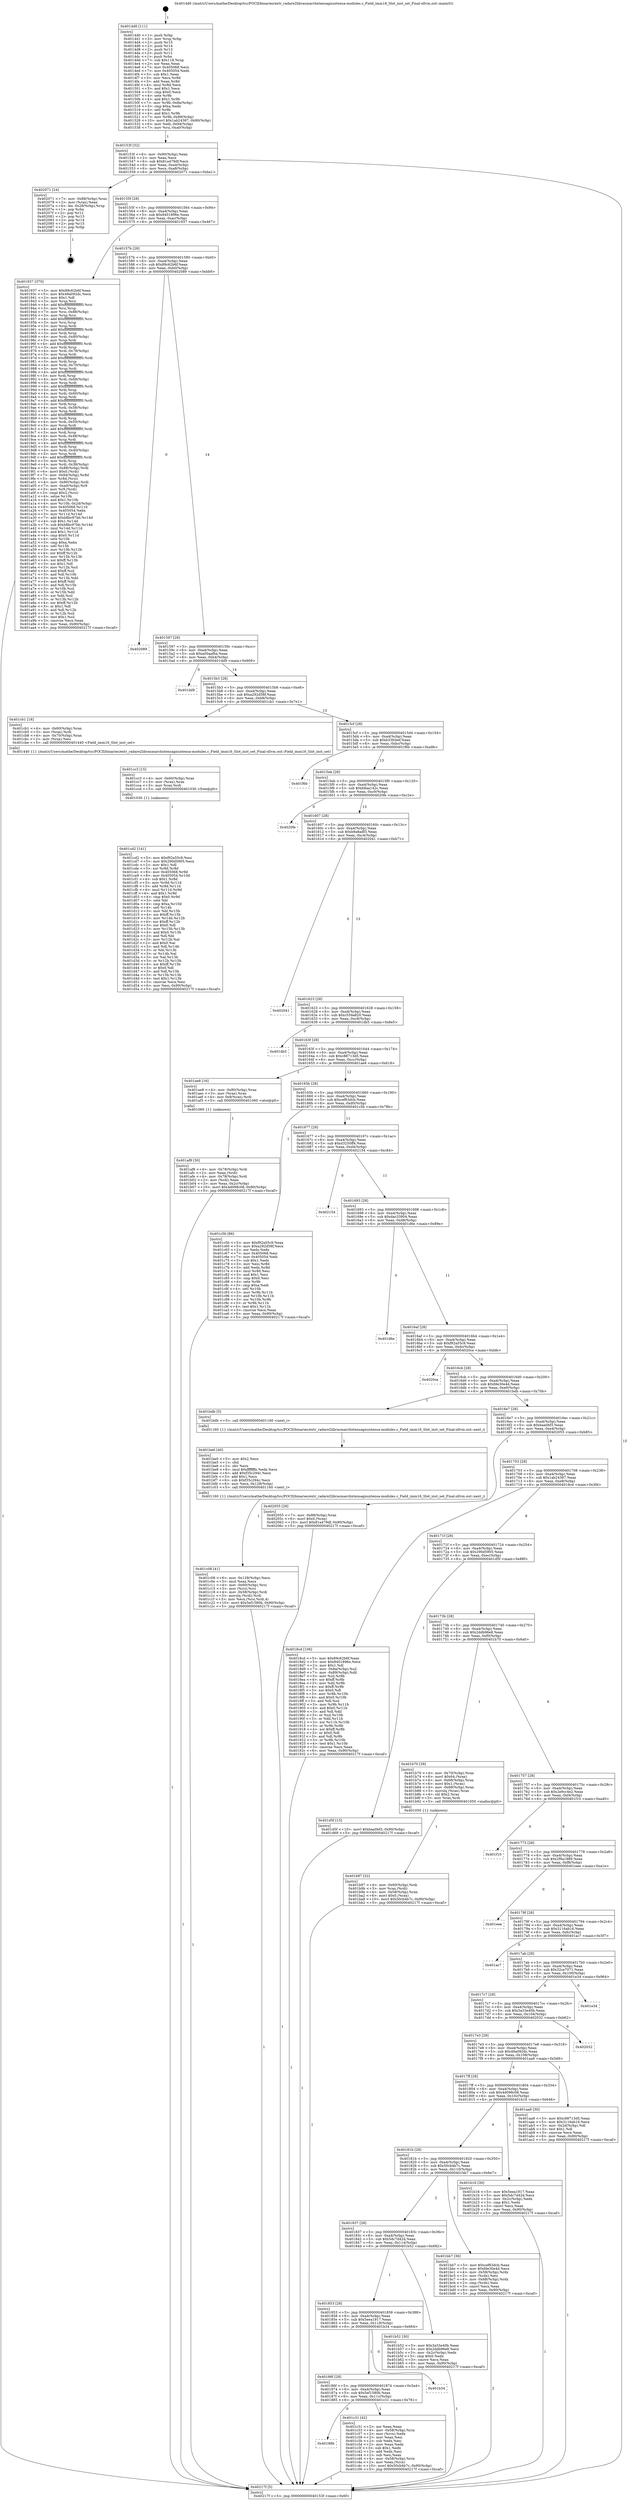 digraph "0x4014d0" {
  label = "0x4014d0 (/mnt/c/Users/mathe/Desktop/tcc/POCII/binaries/extr_radare2librasmarchxtensagnuxtensa-modules.c_Field_imm16_Slot_inst_set_Final-ollvm.out::main(0))"
  labelloc = "t"
  node[shape=record]

  Entry [label="",width=0.3,height=0.3,shape=circle,fillcolor=black,style=filled]
  "0x40153f" [label="{
     0x40153f [32]\l
     | [instrs]\l
     &nbsp;&nbsp;0x40153f \<+6\>: mov -0x90(%rbp),%eax\l
     &nbsp;&nbsp;0x401545 \<+2\>: mov %eax,%ecx\l
     &nbsp;&nbsp;0x401547 \<+6\>: sub $0x81a479df,%ecx\l
     &nbsp;&nbsp;0x40154d \<+6\>: mov %eax,-0xa4(%rbp)\l
     &nbsp;&nbsp;0x401553 \<+6\>: mov %ecx,-0xa8(%rbp)\l
     &nbsp;&nbsp;0x401559 \<+6\>: je 0000000000402071 \<main+0xba1\>\l
  }"]
  "0x402071" [label="{
     0x402071 [24]\l
     | [instrs]\l
     &nbsp;&nbsp;0x402071 \<+7\>: mov -0x88(%rbp),%rax\l
     &nbsp;&nbsp;0x402078 \<+2\>: mov (%rax),%eax\l
     &nbsp;&nbsp;0x40207a \<+4\>: lea -0x28(%rbp),%rsp\l
     &nbsp;&nbsp;0x40207e \<+1\>: pop %rbx\l
     &nbsp;&nbsp;0x40207f \<+2\>: pop %r12\l
     &nbsp;&nbsp;0x402081 \<+2\>: pop %r13\l
     &nbsp;&nbsp;0x402083 \<+2\>: pop %r14\l
     &nbsp;&nbsp;0x402085 \<+2\>: pop %r15\l
     &nbsp;&nbsp;0x402087 \<+1\>: pop %rbp\l
     &nbsp;&nbsp;0x402088 \<+1\>: ret\l
  }"]
  "0x40155f" [label="{
     0x40155f [28]\l
     | [instrs]\l
     &nbsp;&nbsp;0x40155f \<+5\>: jmp 0000000000401564 \<main+0x94\>\l
     &nbsp;&nbsp;0x401564 \<+6\>: mov -0xa4(%rbp),%eax\l
     &nbsp;&nbsp;0x40156a \<+5\>: sub $0x8401896e,%eax\l
     &nbsp;&nbsp;0x40156f \<+6\>: mov %eax,-0xac(%rbp)\l
     &nbsp;&nbsp;0x401575 \<+6\>: je 0000000000401937 \<main+0x467\>\l
  }"]
  Exit [label="",width=0.3,height=0.3,shape=circle,fillcolor=black,style=filled,peripheries=2]
  "0x401937" [label="{
     0x401937 [370]\l
     | [instrs]\l
     &nbsp;&nbsp;0x401937 \<+5\>: mov $0x89c62b6f,%eax\l
     &nbsp;&nbsp;0x40193c \<+5\>: mov $0x49a092dc,%ecx\l
     &nbsp;&nbsp;0x401941 \<+2\>: mov $0x1,%dl\l
     &nbsp;&nbsp;0x401943 \<+3\>: mov %rsp,%rsi\l
     &nbsp;&nbsp;0x401946 \<+4\>: add $0xfffffffffffffff0,%rsi\l
     &nbsp;&nbsp;0x40194a \<+3\>: mov %rsi,%rsp\l
     &nbsp;&nbsp;0x40194d \<+7\>: mov %rsi,-0x88(%rbp)\l
     &nbsp;&nbsp;0x401954 \<+3\>: mov %rsp,%rsi\l
     &nbsp;&nbsp;0x401957 \<+4\>: add $0xfffffffffffffff0,%rsi\l
     &nbsp;&nbsp;0x40195b \<+3\>: mov %rsi,%rsp\l
     &nbsp;&nbsp;0x40195e \<+3\>: mov %rsp,%rdi\l
     &nbsp;&nbsp;0x401961 \<+4\>: add $0xfffffffffffffff0,%rdi\l
     &nbsp;&nbsp;0x401965 \<+3\>: mov %rdi,%rsp\l
     &nbsp;&nbsp;0x401968 \<+4\>: mov %rdi,-0x80(%rbp)\l
     &nbsp;&nbsp;0x40196c \<+3\>: mov %rsp,%rdi\l
     &nbsp;&nbsp;0x40196f \<+4\>: add $0xfffffffffffffff0,%rdi\l
     &nbsp;&nbsp;0x401973 \<+3\>: mov %rdi,%rsp\l
     &nbsp;&nbsp;0x401976 \<+4\>: mov %rdi,-0x78(%rbp)\l
     &nbsp;&nbsp;0x40197a \<+3\>: mov %rsp,%rdi\l
     &nbsp;&nbsp;0x40197d \<+4\>: add $0xfffffffffffffff0,%rdi\l
     &nbsp;&nbsp;0x401981 \<+3\>: mov %rdi,%rsp\l
     &nbsp;&nbsp;0x401984 \<+4\>: mov %rdi,-0x70(%rbp)\l
     &nbsp;&nbsp;0x401988 \<+3\>: mov %rsp,%rdi\l
     &nbsp;&nbsp;0x40198b \<+4\>: add $0xfffffffffffffff0,%rdi\l
     &nbsp;&nbsp;0x40198f \<+3\>: mov %rdi,%rsp\l
     &nbsp;&nbsp;0x401992 \<+4\>: mov %rdi,-0x68(%rbp)\l
     &nbsp;&nbsp;0x401996 \<+3\>: mov %rsp,%rdi\l
     &nbsp;&nbsp;0x401999 \<+4\>: add $0xfffffffffffffff0,%rdi\l
     &nbsp;&nbsp;0x40199d \<+3\>: mov %rdi,%rsp\l
     &nbsp;&nbsp;0x4019a0 \<+4\>: mov %rdi,-0x60(%rbp)\l
     &nbsp;&nbsp;0x4019a4 \<+3\>: mov %rsp,%rdi\l
     &nbsp;&nbsp;0x4019a7 \<+4\>: add $0xfffffffffffffff0,%rdi\l
     &nbsp;&nbsp;0x4019ab \<+3\>: mov %rdi,%rsp\l
     &nbsp;&nbsp;0x4019ae \<+4\>: mov %rdi,-0x58(%rbp)\l
     &nbsp;&nbsp;0x4019b2 \<+3\>: mov %rsp,%rdi\l
     &nbsp;&nbsp;0x4019b5 \<+4\>: add $0xfffffffffffffff0,%rdi\l
     &nbsp;&nbsp;0x4019b9 \<+3\>: mov %rdi,%rsp\l
     &nbsp;&nbsp;0x4019bc \<+4\>: mov %rdi,-0x50(%rbp)\l
     &nbsp;&nbsp;0x4019c0 \<+3\>: mov %rsp,%rdi\l
     &nbsp;&nbsp;0x4019c3 \<+4\>: add $0xfffffffffffffff0,%rdi\l
     &nbsp;&nbsp;0x4019c7 \<+3\>: mov %rdi,%rsp\l
     &nbsp;&nbsp;0x4019ca \<+4\>: mov %rdi,-0x48(%rbp)\l
     &nbsp;&nbsp;0x4019ce \<+3\>: mov %rsp,%rdi\l
     &nbsp;&nbsp;0x4019d1 \<+4\>: add $0xfffffffffffffff0,%rdi\l
     &nbsp;&nbsp;0x4019d5 \<+3\>: mov %rdi,%rsp\l
     &nbsp;&nbsp;0x4019d8 \<+4\>: mov %rdi,-0x40(%rbp)\l
     &nbsp;&nbsp;0x4019dc \<+3\>: mov %rsp,%rdi\l
     &nbsp;&nbsp;0x4019df \<+4\>: add $0xfffffffffffffff0,%rdi\l
     &nbsp;&nbsp;0x4019e3 \<+3\>: mov %rdi,%rsp\l
     &nbsp;&nbsp;0x4019e6 \<+4\>: mov %rdi,-0x38(%rbp)\l
     &nbsp;&nbsp;0x4019ea \<+7\>: mov -0x88(%rbp),%rdi\l
     &nbsp;&nbsp;0x4019f1 \<+6\>: movl $0x0,(%rdi)\l
     &nbsp;&nbsp;0x4019f7 \<+7\>: mov -0x94(%rbp),%r8d\l
     &nbsp;&nbsp;0x4019fe \<+3\>: mov %r8d,(%rsi)\l
     &nbsp;&nbsp;0x401a01 \<+4\>: mov -0x80(%rbp),%rdi\l
     &nbsp;&nbsp;0x401a05 \<+7\>: mov -0xa0(%rbp),%r9\l
     &nbsp;&nbsp;0x401a0c \<+3\>: mov %r9,(%rdi)\l
     &nbsp;&nbsp;0x401a0f \<+3\>: cmpl $0x2,(%rsi)\l
     &nbsp;&nbsp;0x401a12 \<+4\>: setne %r10b\l
     &nbsp;&nbsp;0x401a16 \<+4\>: and $0x1,%r10b\l
     &nbsp;&nbsp;0x401a1a \<+4\>: mov %r10b,-0x2d(%rbp)\l
     &nbsp;&nbsp;0x401a1e \<+8\>: mov 0x405068,%r11d\l
     &nbsp;&nbsp;0x401a26 \<+7\>: mov 0x405054,%ebx\l
     &nbsp;&nbsp;0x401a2d \<+3\>: mov %r11d,%r14d\l
     &nbsp;&nbsp;0x401a30 \<+7\>: add $0xb8bc97bb,%r14d\l
     &nbsp;&nbsp;0x401a37 \<+4\>: sub $0x1,%r14d\l
     &nbsp;&nbsp;0x401a3b \<+7\>: sub $0xb8bc97bb,%r14d\l
     &nbsp;&nbsp;0x401a42 \<+4\>: imul %r14d,%r11d\l
     &nbsp;&nbsp;0x401a46 \<+4\>: and $0x1,%r11d\l
     &nbsp;&nbsp;0x401a4a \<+4\>: cmp $0x0,%r11d\l
     &nbsp;&nbsp;0x401a4e \<+4\>: sete %r10b\l
     &nbsp;&nbsp;0x401a52 \<+3\>: cmp $0xa,%ebx\l
     &nbsp;&nbsp;0x401a55 \<+4\>: setl %r15b\l
     &nbsp;&nbsp;0x401a59 \<+3\>: mov %r10b,%r12b\l
     &nbsp;&nbsp;0x401a5c \<+4\>: xor $0xff,%r12b\l
     &nbsp;&nbsp;0x401a60 \<+3\>: mov %r15b,%r13b\l
     &nbsp;&nbsp;0x401a63 \<+4\>: xor $0xff,%r13b\l
     &nbsp;&nbsp;0x401a67 \<+3\>: xor $0x1,%dl\l
     &nbsp;&nbsp;0x401a6a \<+3\>: mov %r12b,%sil\l
     &nbsp;&nbsp;0x401a6d \<+4\>: and $0xff,%sil\l
     &nbsp;&nbsp;0x401a71 \<+3\>: and %dl,%r10b\l
     &nbsp;&nbsp;0x401a74 \<+3\>: mov %r13b,%dil\l
     &nbsp;&nbsp;0x401a77 \<+4\>: and $0xff,%dil\l
     &nbsp;&nbsp;0x401a7b \<+3\>: and %dl,%r15b\l
     &nbsp;&nbsp;0x401a7e \<+3\>: or %r10b,%sil\l
     &nbsp;&nbsp;0x401a81 \<+3\>: or %r15b,%dil\l
     &nbsp;&nbsp;0x401a84 \<+3\>: xor %dil,%sil\l
     &nbsp;&nbsp;0x401a87 \<+3\>: or %r13b,%r12b\l
     &nbsp;&nbsp;0x401a8a \<+4\>: xor $0xff,%r12b\l
     &nbsp;&nbsp;0x401a8e \<+3\>: or $0x1,%dl\l
     &nbsp;&nbsp;0x401a91 \<+3\>: and %dl,%r12b\l
     &nbsp;&nbsp;0x401a94 \<+3\>: or %r12b,%sil\l
     &nbsp;&nbsp;0x401a97 \<+4\>: test $0x1,%sil\l
     &nbsp;&nbsp;0x401a9b \<+3\>: cmovne %ecx,%eax\l
     &nbsp;&nbsp;0x401a9e \<+6\>: mov %eax,-0x90(%rbp)\l
     &nbsp;&nbsp;0x401aa4 \<+5\>: jmp 000000000040217f \<main+0xcaf\>\l
  }"]
  "0x40157b" [label="{
     0x40157b [28]\l
     | [instrs]\l
     &nbsp;&nbsp;0x40157b \<+5\>: jmp 0000000000401580 \<main+0xb0\>\l
     &nbsp;&nbsp;0x401580 \<+6\>: mov -0xa4(%rbp),%eax\l
     &nbsp;&nbsp;0x401586 \<+5\>: sub $0x89c62b6f,%eax\l
     &nbsp;&nbsp;0x40158b \<+6\>: mov %eax,-0xb0(%rbp)\l
     &nbsp;&nbsp;0x401591 \<+6\>: je 0000000000402089 \<main+0xbb9\>\l
  }"]
  "0x401cd2" [label="{
     0x401cd2 [141]\l
     | [instrs]\l
     &nbsp;&nbsp;0x401cd2 \<+5\>: mov $0xf92a55c9,%esi\l
     &nbsp;&nbsp;0x401cd7 \<+5\>: mov $0x290d5905,%ecx\l
     &nbsp;&nbsp;0x401cdc \<+2\>: mov $0x1,%dl\l
     &nbsp;&nbsp;0x401cde \<+3\>: xor %r8d,%r8d\l
     &nbsp;&nbsp;0x401ce1 \<+8\>: mov 0x405068,%r9d\l
     &nbsp;&nbsp;0x401ce9 \<+8\>: mov 0x405054,%r10d\l
     &nbsp;&nbsp;0x401cf1 \<+4\>: sub $0x1,%r8d\l
     &nbsp;&nbsp;0x401cf5 \<+3\>: mov %r9d,%r11d\l
     &nbsp;&nbsp;0x401cf8 \<+3\>: add %r8d,%r11d\l
     &nbsp;&nbsp;0x401cfb \<+4\>: imul %r11d,%r9d\l
     &nbsp;&nbsp;0x401cff \<+4\>: and $0x1,%r9d\l
     &nbsp;&nbsp;0x401d03 \<+4\>: cmp $0x0,%r9d\l
     &nbsp;&nbsp;0x401d07 \<+3\>: sete %bl\l
     &nbsp;&nbsp;0x401d0a \<+4\>: cmp $0xa,%r10d\l
     &nbsp;&nbsp;0x401d0e \<+4\>: setl %r14b\l
     &nbsp;&nbsp;0x401d12 \<+3\>: mov %bl,%r15b\l
     &nbsp;&nbsp;0x401d15 \<+4\>: xor $0xff,%r15b\l
     &nbsp;&nbsp;0x401d19 \<+3\>: mov %r14b,%r12b\l
     &nbsp;&nbsp;0x401d1c \<+4\>: xor $0xff,%r12b\l
     &nbsp;&nbsp;0x401d20 \<+3\>: xor $0x0,%dl\l
     &nbsp;&nbsp;0x401d23 \<+3\>: mov %r15b,%r13b\l
     &nbsp;&nbsp;0x401d26 \<+4\>: and $0x0,%r13b\l
     &nbsp;&nbsp;0x401d2a \<+2\>: and %dl,%bl\l
     &nbsp;&nbsp;0x401d2c \<+3\>: mov %r12b,%al\l
     &nbsp;&nbsp;0x401d2f \<+2\>: and $0x0,%al\l
     &nbsp;&nbsp;0x401d31 \<+3\>: and %dl,%r14b\l
     &nbsp;&nbsp;0x401d34 \<+3\>: or %bl,%r13b\l
     &nbsp;&nbsp;0x401d37 \<+3\>: or %r14b,%al\l
     &nbsp;&nbsp;0x401d3a \<+3\>: xor %al,%r13b\l
     &nbsp;&nbsp;0x401d3d \<+3\>: or %r12b,%r15b\l
     &nbsp;&nbsp;0x401d40 \<+4\>: xor $0xff,%r15b\l
     &nbsp;&nbsp;0x401d44 \<+3\>: or $0x0,%dl\l
     &nbsp;&nbsp;0x401d47 \<+3\>: and %dl,%r15b\l
     &nbsp;&nbsp;0x401d4a \<+3\>: or %r15b,%r13b\l
     &nbsp;&nbsp;0x401d4d \<+4\>: test $0x1,%r13b\l
     &nbsp;&nbsp;0x401d51 \<+3\>: cmovne %ecx,%esi\l
     &nbsp;&nbsp;0x401d54 \<+6\>: mov %esi,-0x90(%rbp)\l
     &nbsp;&nbsp;0x401d5a \<+5\>: jmp 000000000040217f \<main+0xcaf\>\l
  }"]
  "0x402089" [label="{
     0x402089\l
  }", style=dashed]
  "0x401597" [label="{
     0x401597 [28]\l
     | [instrs]\l
     &nbsp;&nbsp;0x401597 \<+5\>: jmp 000000000040159c \<main+0xcc\>\l
     &nbsp;&nbsp;0x40159c \<+6\>: mov -0xa4(%rbp),%eax\l
     &nbsp;&nbsp;0x4015a2 \<+5\>: sub $0xa00aafba,%eax\l
     &nbsp;&nbsp;0x4015a7 \<+6\>: mov %eax,-0xb4(%rbp)\l
     &nbsp;&nbsp;0x4015ad \<+6\>: je 0000000000401dd9 \<main+0x909\>\l
  }"]
  "0x401cc3" [label="{
     0x401cc3 [15]\l
     | [instrs]\l
     &nbsp;&nbsp;0x401cc3 \<+4\>: mov -0x60(%rbp),%rax\l
     &nbsp;&nbsp;0x401cc7 \<+3\>: mov (%rax),%rax\l
     &nbsp;&nbsp;0x401cca \<+3\>: mov %rax,%rdi\l
     &nbsp;&nbsp;0x401ccd \<+5\>: call 0000000000401030 \<free@plt\>\l
     | [calls]\l
     &nbsp;&nbsp;0x401030 \{1\} (unknown)\l
  }"]
  "0x401dd9" [label="{
     0x401dd9\l
  }", style=dashed]
  "0x4015b3" [label="{
     0x4015b3 [28]\l
     | [instrs]\l
     &nbsp;&nbsp;0x4015b3 \<+5\>: jmp 00000000004015b8 \<main+0xe8\>\l
     &nbsp;&nbsp;0x4015b8 \<+6\>: mov -0xa4(%rbp),%eax\l
     &nbsp;&nbsp;0x4015be \<+5\>: sub $0xa292d58f,%eax\l
     &nbsp;&nbsp;0x4015c3 \<+6\>: mov %eax,-0xb8(%rbp)\l
     &nbsp;&nbsp;0x4015c9 \<+6\>: je 0000000000401cb1 \<main+0x7e1\>\l
  }"]
  "0x40188b" [label="{
     0x40188b\l
  }", style=dashed]
  "0x401cb1" [label="{
     0x401cb1 [18]\l
     | [instrs]\l
     &nbsp;&nbsp;0x401cb1 \<+4\>: mov -0x60(%rbp),%rax\l
     &nbsp;&nbsp;0x401cb5 \<+3\>: mov (%rax),%rdi\l
     &nbsp;&nbsp;0x401cb8 \<+4\>: mov -0x70(%rbp),%rax\l
     &nbsp;&nbsp;0x401cbc \<+2\>: mov (%rax),%esi\l
     &nbsp;&nbsp;0x401cbe \<+5\>: call 0000000000401440 \<Field_imm16_Slot_inst_set\>\l
     | [calls]\l
     &nbsp;&nbsp;0x401440 \{1\} (/mnt/c/Users/mathe/Desktop/tcc/POCII/binaries/extr_radare2librasmarchxtensagnuxtensa-modules.c_Field_imm16_Slot_inst_set_Final-ollvm.out::Field_imm16_Slot_inst_set)\l
  }"]
  "0x4015cf" [label="{
     0x4015cf [28]\l
     | [instrs]\l
     &nbsp;&nbsp;0x4015cf \<+5\>: jmp 00000000004015d4 \<main+0x104\>\l
     &nbsp;&nbsp;0x4015d4 \<+6\>: mov -0xa4(%rbp),%eax\l
     &nbsp;&nbsp;0x4015da \<+5\>: sub $0xb33fcbef,%eax\l
     &nbsp;&nbsp;0x4015df \<+6\>: mov %eax,-0xbc(%rbp)\l
     &nbsp;&nbsp;0x4015e5 \<+6\>: je 0000000000401f6b \<main+0xa9b\>\l
  }"]
  "0x401c31" [label="{
     0x401c31 [42]\l
     | [instrs]\l
     &nbsp;&nbsp;0x401c31 \<+2\>: xor %eax,%eax\l
     &nbsp;&nbsp;0x401c33 \<+4\>: mov -0x58(%rbp),%rcx\l
     &nbsp;&nbsp;0x401c37 \<+2\>: mov (%rcx),%edx\l
     &nbsp;&nbsp;0x401c39 \<+2\>: mov %eax,%esi\l
     &nbsp;&nbsp;0x401c3b \<+2\>: sub %edx,%esi\l
     &nbsp;&nbsp;0x401c3d \<+2\>: mov %eax,%edx\l
     &nbsp;&nbsp;0x401c3f \<+3\>: sub $0x1,%edx\l
     &nbsp;&nbsp;0x401c42 \<+2\>: add %edx,%esi\l
     &nbsp;&nbsp;0x401c44 \<+2\>: sub %esi,%eax\l
     &nbsp;&nbsp;0x401c46 \<+4\>: mov -0x58(%rbp),%rcx\l
     &nbsp;&nbsp;0x401c4a \<+2\>: mov %eax,(%rcx)\l
     &nbsp;&nbsp;0x401c4c \<+10\>: movl $0x50cb4b7c,-0x90(%rbp)\l
     &nbsp;&nbsp;0x401c56 \<+5\>: jmp 000000000040217f \<main+0xcaf\>\l
  }"]
  "0x401f6b" [label="{
     0x401f6b\l
  }", style=dashed]
  "0x4015eb" [label="{
     0x4015eb [28]\l
     | [instrs]\l
     &nbsp;&nbsp;0x4015eb \<+5\>: jmp 00000000004015f0 \<main+0x120\>\l
     &nbsp;&nbsp;0x4015f0 \<+6\>: mov -0xa4(%rbp),%eax\l
     &nbsp;&nbsp;0x4015f6 \<+5\>: sub $0xb8aa142c,%eax\l
     &nbsp;&nbsp;0x4015fb \<+6\>: mov %eax,-0xc0(%rbp)\l
     &nbsp;&nbsp;0x401601 \<+6\>: je 00000000004020fe \<main+0xc2e\>\l
  }"]
  "0x40186f" [label="{
     0x40186f [28]\l
     | [instrs]\l
     &nbsp;&nbsp;0x40186f \<+5\>: jmp 0000000000401874 \<main+0x3a4\>\l
     &nbsp;&nbsp;0x401874 \<+6\>: mov -0xa4(%rbp),%eax\l
     &nbsp;&nbsp;0x40187a \<+5\>: sub $0x5ef1580b,%eax\l
     &nbsp;&nbsp;0x40187f \<+6\>: mov %eax,-0x11c(%rbp)\l
     &nbsp;&nbsp;0x401885 \<+6\>: je 0000000000401c31 \<main+0x761\>\l
  }"]
  "0x4020fe" [label="{
     0x4020fe\l
  }", style=dashed]
  "0x401607" [label="{
     0x401607 [28]\l
     | [instrs]\l
     &nbsp;&nbsp;0x401607 \<+5\>: jmp 000000000040160c \<main+0x13c\>\l
     &nbsp;&nbsp;0x40160c \<+6\>: mov -0xa4(%rbp),%eax\l
     &nbsp;&nbsp;0x401612 \<+5\>: sub $0xb9a8adf3,%eax\l
     &nbsp;&nbsp;0x401617 \<+6\>: mov %eax,-0xc4(%rbp)\l
     &nbsp;&nbsp;0x40161d \<+6\>: je 0000000000402041 \<main+0xb71\>\l
  }"]
  "0x401b34" [label="{
     0x401b34\l
  }", style=dashed]
  "0x402041" [label="{
     0x402041\l
  }", style=dashed]
  "0x401623" [label="{
     0x401623 [28]\l
     | [instrs]\l
     &nbsp;&nbsp;0x401623 \<+5\>: jmp 0000000000401628 \<main+0x158\>\l
     &nbsp;&nbsp;0x401628 \<+6\>: mov -0xa4(%rbp),%eax\l
     &nbsp;&nbsp;0x40162e \<+5\>: sub $0xc559a820,%eax\l
     &nbsp;&nbsp;0x401633 \<+6\>: mov %eax,-0xc8(%rbp)\l
     &nbsp;&nbsp;0x401639 \<+6\>: je 0000000000401db5 \<main+0x8e5\>\l
  }"]
  "0x401c08" [label="{
     0x401c08 [41]\l
     | [instrs]\l
     &nbsp;&nbsp;0x401c08 \<+6\>: mov -0x128(%rbp),%ecx\l
     &nbsp;&nbsp;0x401c0e \<+3\>: imul %eax,%ecx\l
     &nbsp;&nbsp;0x401c11 \<+4\>: mov -0x60(%rbp),%rsi\l
     &nbsp;&nbsp;0x401c15 \<+3\>: mov (%rsi),%rsi\l
     &nbsp;&nbsp;0x401c18 \<+4\>: mov -0x58(%rbp),%rdi\l
     &nbsp;&nbsp;0x401c1c \<+3\>: movslq (%rdi),%rdi\l
     &nbsp;&nbsp;0x401c1f \<+3\>: mov %ecx,(%rsi,%rdi,4)\l
     &nbsp;&nbsp;0x401c22 \<+10\>: movl $0x5ef1580b,-0x90(%rbp)\l
     &nbsp;&nbsp;0x401c2c \<+5\>: jmp 000000000040217f \<main+0xcaf\>\l
  }"]
  "0x401db5" [label="{
     0x401db5\l
  }", style=dashed]
  "0x40163f" [label="{
     0x40163f [28]\l
     | [instrs]\l
     &nbsp;&nbsp;0x40163f \<+5\>: jmp 0000000000401644 \<main+0x174\>\l
     &nbsp;&nbsp;0x401644 \<+6\>: mov -0xa4(%rbp),%eax\l
     &nbsp;&nbsp;0x40164a \<+5\>: sub $0xc88713d5,%eax\l
     &nbsp;&nbsp;0x40164f \<+6\>: mov %eax,-0xcc(%rbp)\l
     &nbsp;&nbsp;0x401655 \<+6\>: je 0000000000401ae8 \<main+0x618\>\l
  }"]
  "0x401be0" [label="{
     0x401be0 [40]\l
     | [instrs]\l
     &nbsp;&nbsp;0x401be0 \<+5\>: mov $0x2,%ecx\l
     &nbsp;&nbsp;0x401be5 \<+1\>: cltd\l
     &nbsp;&nbsp;0x401be6 \<+2\>: idiv %ecx\l
     &nbsp;&nbsp;0x401be8 \<+6\>: imul $0xfffffffe,%edx,%ecx\l
     &nbsp;&nbsp;0x401bee \<+6\>: add $0xf35c294c,%ecx\l
     &nbsp;&nbsp;0x401bf4 \<+3\>: add $0x1,%ecx\l
     &nbsp;&nbsp;0x401bf7 \<+6\>: sub $0xf35c294c,%ecx\l
     &nbsp;&nbsp;0x401bfd \<+6\>: mov %ecx,-0x128(%rbp)\l
     &nbsp;&nbsp;0x401c03 \<+5\>: call 0000000000401160 \<next_i\>\l
     | [calls]\l
     &nbsp;&nbsp;0x401160 \{1\} (/mnt/c/Users/mathe/Desktop/tcc/POCII/binaries/extr_radare2librasmarchxtensagnuxtensa-modules.c_Field_imm16_Slot_inst_set_Final-ollvm.out::next_i)\l
  }"]
  "0x401ae8" [label="{
     0x401ae8 [16]\l
     | [instrs]\l
     &nbsp;&nbsp;0x401ae8 \<+4\>: mov -0x80(%rbp),%rax\l
     &nbsp;&nbsp;0x401aec \<+3\>: mov (%rax),%rax\l
     &nbsp;&nbsp;0x401aef \<+4\>: mov 0x8(%rax),%rdi\l
     &nbsp;&nbsp;0x401af3 \<+5\>: call 0000000000401060 \<atoi@plt\>\l
     | [calls]\l
     &nbsp;&nbsp;0x401060 \{1\} (unknown)\l
  }"]
  "0x40165b" [label="{
     0x40165b [28]\l
     | [instrs]\l
     &nbsp;&nbsp;0x40165b \<+5\>: jmp 0000000000401660 \<main+0x190\>\l
     &nbsp;&nbsp;0x401660 \<+6\>: mov -0xa4(%rbp),%eax\l
     &nbsp;&nbsp;0x401666 \<+5\>: sub $0xcef63dcb,%eax\l
     &nbsp;&nbsp;0x40166b \<+6\>: mov %eax,-0xd0(%rbp)\l
     &nbsp;&nbsp;0x401671 \<+6\>: je 0000000000401c5b \<main+0x78b\>\l
  }"]
  "0x401b97" [label="{
     0x401b97 [32]\l
     | [instrs]\l
     &nbsp;&nbsp;0x401b97 \<+4\>: mov -0x60(%rbp),%rdi\l
     &nbsp;&nbsp;0x401b9b \<+3\>: mov %rax,(%rdi)\l
     &nbsp;&nbsp;0x401b9e \<+4\>: mov -0x58(%rbp),%rax\l
     &nbsp;&nbsp;0x401ba2 \<+6\>: movl $0x0,(%rax)\l
     &nbsp;&nbsp;0x401ba8 \<+10\>: movl $0x50cb4b7c,-0x90(%rbp)\l
     &nbsp;&nbsp;0x401bb2 \<+5\>: jmp 000000000040217f \<main+0xcaf\>\l
  }"]
  "0x401c5b" [label="{
     0x401c5b [86]\l
     | [instrs]\l
     &nbsp;&nbsp;0x401c5b \<+5\>: mov $0xf92a55c9,%eax\l
     &nbsp;&nbsp;0x401c60 \<+5\>: mov $0xa292d58f,%ecx\l
     &nbsp;&nbsp;0x401c65 \<+2\>: xor %edx,%edx\l
     &nbsp;&nbsp;0x401c67 \<+7\>: mov 0x405068,%esi\l
     &nbsp;&nbsp;0x401c6e \<+7\>: mov 0x405054,%edi\l
     &nbsp;&nbsp;0x401c75 \<+3\>: sub $0x1,%edx\l
     &nbsp;&nbsp;0x401c78 \<+3\>: mov %esi,%r8d\l
     &nbsp;&nbsp;0x401c7b \<+3\>: add %edx,%r8d\l
     &nbsp;&nbsp;0x401c7e \<+4\>: imul %r8d,%esi\l
     &nbsp;&nbsp;0x401c82 \<+3\>: and $0x1,%esi\l
     &nbsp;&nbsp;0x401c85 \<+3\>: cmp $0x0,%esi\l
     &nbsp;&nbsp;0x401c88 \<+4\>: sete %r9b\l
     &nbsp;&nbsp;0x401c8c \<+3\>: cmp $0xa,%edi\l
     &nbsp;&nbsp;0x401c8f \<+4\>: setl %r10b\l
     &nbsp;&nbsp;0x401c93 \<+3\>: mov %r9b,%r11b\l
     &nbsp;&nbsp;0x401c96 \<+3\>: and %r10b,%r11b\l
     &nbsp;&nbsp;0x401c99 \<+3\>: xor %r10b,%r9b\l
     &nbsp;&nbsp;0x401c9c \<+3\>: or %r9b,%r11b\l
     &nbsp;&nbsp;0x401c9f \<+4\>: test $0x1,%r11b\l
     &nbsp;&nbsp;0x401ca3 \<+3\>: cmovne %ecx,%eax\l
     &nbsp;&nbsp;0x401ca6 \<+6\>: mov %eax,-0x90(%rbp)\l
     &nbsp;&nbsp;0x401cac \<+5\>: jmp 000000000040217f \<main+0xcaf\>\l
  }"]
  "0x401677" [label="{
     0x401677 [28]\l
     | [instrs]\l
     &nbsp;&nbsp;0x401677 \<+5\>: jmp 000000000040167c \<main+0x1ac\>\l
     &nbsp;&nbsp;0x40167c \<+6\>: mov -0xa4(%rbp),%eax\l
     &nbsp;&nbsp;0x401682 \<+5\>: sub $0xd3250ff4,%eax\l
     &nbsp;&nbsp;0x401687 \<+6\>: mov %eax,-0xd4(%rbp)\l
     &nbsp;&nbsp;0x40168d \<+6\>: je 0000000000402154 \<main+0xc84\>\l
  }"]
  "0x401853" [label="{
     0x401853 [28]\l
     | [instrs]\l
     &nbsp;&nbsp;0x401853 \<+5\>: jmp 0000000000401858 \<main+0x388\>\l
     &nbsp;&nbsp;0x401858 \<+6\>: mov -0xa4(%rbp),%eax\l
     &nbsp;&nbsp;0x40185e \<+5\>: sub $0x5eea1917,%eax\l
     &nbsp;&nbsp;0x401863 \<+6\>: mov %eax,-0x118(%rbp)\l
     &nbsp;&nbsp;0x401869 \<+6\>: je 0000000000401b34 \<main+0x664\>\l
  }"]
  "0x402154" [label="{
     0x402154\l
  }", style=dashed]
  "0x401693" [label="{
     0x401693 [28]\l
     | [instrs]\l
     &nbsp;&nbsp;0x401693 \<+5\>: jmp 0000000000401698 \<main+0x1c8\>\l
     &nbsp;&nbsp;0x401698 \<+6\>: mov -0xa4(%rbp),%eax\l
     &nbsp;&nbsp;0x40169e \<+5\>: sub $0xdac33904,%eax\l
     &nbsp;&nbsp;0x4016a3 \<+6\>: mov %eax,-0xd8(%rbp)\l
     &nbsp;&nbsp;0x4016a9 \<+6\>: je 0000000000401d6e \<main+0x89e\>\l
  }"]
  "0x401b52" [label="{
     0x401b52 [30]\l
     | [instrs]\l
     &nbsp;&nbsp;0x401b52 \<+5\>: mov $0x3a33e40b,%eax\l
     &nbsp;&nbsp;0x401b57 \<+5\>: mov $0x2ddb96e8,%ecx\l
     &nbsp;&nbsp;0x401b5c \<+3\>: mov -0x2c(%rbp),%edx\l
     &nbsp;&nbsp;0x401b5f \<+3\>: cmp $0x0,%edx\l
     &nbsp;&nbsp;0x401b62 \<+3\>: cmove %ecx,%eax\l
     &nbsp;&nbsp;0x401b65 \<+6\>: mov %eax,-0x90(%rbp)\l
     &nbsp;&nbsp;0x401b6b \<+5\>: jmp 000000000040217f \<main+0xcaf\>\l
  }"]
  "0x401d6e" [label="{
     0x401d6e\l
  }", style=dashed]
  "0x4016af" [label="{
     0x4016af [28]\l
     | [instrs]\l
     &nbsp;&nbsp;0x4016af \<+5\>: jmp 00000000004016b4 \<main+0x1e4\>\l
     &nbsp;&nbsp;0x4016b4 \<+6\>: mov -0xa4(%rbp),%eax\l
     &nbsp;&nbsp;0x4016ba \<+5\>: sub $0xf92a55c9,%eax\l
     &nbsp;&nbsp;0x4016bf \<+6\>: mov %eax,-0xdc(%rbp)\l
     &nbsp;&nbsp;0x4016c5 \<+6\>: je 00000000004020ce \<main+0xbfe\>\l
  }"]
  "0x401837" [label="{
     0x401837 [28]\l
     | [instrs]\l
     &nbsp;&nbsp;0x401837 \<+5\>: jmp 000000000040183c \<main+0x36c\>\l
     &nbsp;&nbsp;0x40183c \<+6\>: mov -0xa4(%rbp),%eax\l
     &nbsp;&nbsp;0x401842 \<+5\>: sub $0x5dc7d42d,%eax\l
     &nbsp;&nbsp;0x401847 \<+6\>: mov %eax,-0x114(%rbp)\l
     &nbsp;&nbsp;0x40184d \<+6\>: je 0000000000401b52 \<main+0x682\>\l
  }"]
  "0x4020ce" [label="{
     0x4020ce\l
  }", style=dashed]
  "0x4016cb" [label="{
     0x4016cb [28]\l
     | [instrs]\l
     &nbsp;&nbsp;0x4016cb \<+5\>: jmp 00000000004016d0 \<main+0x200\>\l
     &nbsp;&nbsp;0x4016d0 \<+6\>: mov -0xa4(%rbp),%eax\l
     &nbsp;&nbsp;0x4016d6 \<+5\>: sub $0xfde30e4d,%eax\l
     &nbsp;&nbsp;0x4016db \<+6\>: mov %eax,-0xe0(%rbp)\l
     &nbsp;&nbsp;0x4016e1 \<+6\>: je 0000000000401bdb \<main+0x70b\>\l
  }"]
  "0x401bb7" [label="{
     0x401bb7 [36]\l
     | [instrs]\l
     &nbsp;&nbsp;0x401bb7 \<+5\>: mov $0xcef63dcb,%eax\l
     &nbsp;&nbsp;0x401bbc \<+5\>: mov $0xfde30e4d,%ecx\l
     &nbsp;&nbsp;0x401bc1 \<+4\>: mov -0x58(%rbp),%rdx\l
     &nbsp;&nbsp;0x401bc5 \<+2\>: mov (%rdx),%esi\l
     &nbsp;&nbsp;0x401bc7 \<+4\>: mov -0x68(%rbp),%rdx\l
     &nbsp;&nbsp;0x401bcb \<+2\>: cmp (%rdx),%esi\l
     &nbsp;&nbsp;0x401bcd \<+3\>: cmovl %ecx,%eax\l
     &nbsp;&nbsp;0x401bd0 \<+6\>: mov %eax,-0x90(%rbp)\l
     &nbsp;&nbsp;0x401bd6 \<+5\>: jmp 000000000040217f \<main+0xcaf\>\l
  }"]
  "0x401bdb" [label="{
     0x401bdb [5]\l
     | [instrs]\l
     &nbsp;&nbsp;0x401bdb \<+5\>: call 0000000000401160 \<next_i\>\l
     | [calls]\l
     &nbsp;&nbsp;0x401160 \{1\} (/mnt/c/Users/mathe/Desktop/tcc/POCII/binaries/extr_radare2librasmarchxtensagnuxtensa-modules.c_Field_imm16_Slot_inst_set_Final-ollvm.out::next_i)\l
  }"]
  "0x4016e7" [label="{
     0x4016e7 [28]\l
     | [instrs]\l
     &nbsp;&nbsp;0x4016e7 \<+5\>: jmp 00000000004016ec \<main+0x21c\>\l
     &nbsp;&nbsp;0x4016ec \<+6\>: mov -0xa4(%rbp),%eax\l
     &nbsp;&nbsp;0x4016f2 \<+5\>: sub $0xbaa0bf3,%eax\l
     &nbsp;&nbsp;0x4016f7 \<+6\>: mov %eax,-0xe4(%rbp)\l
     &nbsp;&nbsp;0x4016fd \<+6\>: je 0000000000402055 \<main+0xb85\>\l
  }"]
  "0x40181b" [label="{
     0x40181b [28]\l
     | [instrs]\l
     &nbsp;&nbsp;0x40181b \<+5\>: jmp 0000000000401820 \<main+0x350\>\l
     &nbsp;&nbsp;0x401820 \<+6\>: mov -0xa4(%rbp),%eax\l
     &nbsp;&nbsp;0x401826 \<+5\>: sub $0x50cb4b7c,%eax\l
     &nbsp;&nbsp;0x40182b \<+6\>: mov %eax,-0x110(%rbp)\l
     &nbsp;&nbsp;0x401831 \<+6\>: je 0000000000401bb7 \<main+0x6e7\>\l
  }"]
  "0x402055" [label="{
     0x402055 [28]\l
     | [instrs]\l
     &nbsp;&nbsp;0x402055 \<+7\>: mov -0x88(%rbp),%rax\l
     &nbsp;&nbsp;0x40205c \<+6\>: movl $0x0,(%rax)\l
     &nbsp;&nbsp;0x402062 \<+10\>: movl $0x81a479df,-0x90(%rbp)\l
     &nbsp;&nbsp;0x40206c \<+5\>: jmp 000000000040217f \<main+0xcaf\>\l
  }"]
  "0x401703" [label="{
     0x401703 [28]\l
     | [instrs]\l
     &nbsp;&nbsp;0x401703 \<+5\>: jmp 0000000000401708 \<main+0x238\>\l
     &nbsp;&nbsp;0x401708 \<+6\>: mov -0xa4(%rbp),%eax\l
     &nbsp;&nbsp;0x40170e \<+5\>: sub $0x1ab24387,%eax\l
     &nbsp;&nbsp;0x401713 \<+6\>: mov %eax,-0xe8(%rbp)\l
     &nbsp;&nbsp;0x401719 \<+6\>: je 00000000004018cd \<main+0x3fd\>\l
  }"]
  "0x401b16" [label="{
     0x401b16 [30]\l
     | [instrs]\l
     &nbsp;&nbsp;0x401b16 \<+5\>: mov $0x5eea1917,%eax\l
     &nbsp;&nbsp;0x401b1b \<+5\>: mov $0x5dc7d42d,%ecx\l
     &nbsp;&nbsp;0x401b20 \<+3\>: mov -0x2c(%rbp),%edx\l
     &nbsp;&nbsp;0x401b23 \<+3\>: cmp $0x1,%edx\l
     &nbsp;&nbsp;0x401b26 \<+3\>: cmovl %ecx,%eax\l
     &nbsp;&nbsp;0x401b29 \<+6\>: mov %eax,-0x90(%rbp)\l
     &nbsp;&nbsp;0x401b2f \<+5\>: jmp 000000000040217f \<main+0xcaf\>\l
  }"]
  "0x4018cd" [label="{
     0x4018cd [106]\l
     | [instrs]\l
     &nbsp;&nbsp;0x4018cd \<+5\>: mov $0x89c62b6f,%eax\l
     &nbsp;&nbsp;0x4018d2 \<+5\>: mov $0x8401896e,%ecx\l
     &nbsp;&nbsp;0x4018d7 \<+2\>: mov $0x1,%dl\l
     &nbsp;&nbsp;0x4018d9 \<+7\>: mov -0x8a(%rbp),%sil\l
     &nbsp;&nbsp;0x4018e0 \<+7\>: mov -0x89(%rbp),%dil\l
     &nbsp;&nbsp;0x4018e7 \<+3\>: mov %sil,%r8b\l
     &nbsp;&nbsp;0x4018ea \<+4\>: xor $0xff,%r8b\l
     &nbsp;&nbsp;0x4018ee \<+3\>: mov %dil,%r9b\l
     &nbsp;&nbsp;0x4018f1 \<+4\>: xor $0xff,%r9b\l
     &nbsp;&nbsp;0x4018f5 \<+3\>: xor $0x0,%dl\l
     &nbsp;&nbsp;0x4018f8 \<+3\>: mov %r8b,%r10b\l
     &nbsp;&nbsp;0x4018fb \<+4\>: and $0x0,%r10b\l
     &nbsp;&nbsp;0x4018ff \<+3\>: and %dl,%sil\l
     &nbsp;&nbsp;0x401902 \<+3\>: mov %r9b,%r11b\l
     &nbsp;&nbsp;0x401905 \<+4\>: and $0x0,%r11b\l
     &nbsp;&nbsp;0x401909 \<+3\>: and %dl,%dil\l
     &nbsp;&nbsp;0x40190c \<+3\>: or %sil,%r10b\l
     &nbsp;&nbsp;0x40190f \<+3\>: or %dil,%r11b\l
     &nbsp;&nbsp;0x401912 \<+3\>: xor %r11b,%r10b\l
     &nbsp;&nbsp;0x401915 \<+3\>: or %r9b,%r8b\l
     &nbsp;&nbsp;0x401918 \<+4\>: xor $0xff,%r8b\l
     &nbsp;&nbsp;0x40191c \<+3\>: or $0x0,%dl\l
     &nbsp;&nbsp;0x40191f \<+3\>: and %dl,%r8b\l
     &nbsp;&nbsp;0x401922 \<+3\>: or %r8b,%r10b\l
     &nbsp;&nbsp;0x401925 \<+4\>: test $0x1,%r10b\l
     &nbsp;&nbsp;0x401929 \<+3\>: cmovne %ecx,%eax\l
     &nbsp;&nbsp;0x40192c \<+6\>: mov %eax,-0x90(%rbp)\l
     &nbsp;&nbsp;0x401932 \<+5\>: jmp 000000000040217f \<main+0xcaf\>\l
  }"]
  "0x40171f" [label="{
     0x40171f [28]\l
     | [instrs]\l
     &nbsp;&nbsp;0x40171f \<+5\>: jmp 0000000000401724 \<main+0x254\>\l
     &nbsp;&nbsp;0x401724 \<+6\>: mov -0xa4(%rbp),%eax\l
     &nbsp;&nbsp;0x40172a \<+5\>: sub $0x290d5905,%eax\l
     &nbsp;&nbsp;0x40172f \<+6\>: mov %eax,-0xec(%rbp)\l
     &nbsp;&nbsp;0x401735 \<+6\>: je 0000000000401d5f \<main+0x88f\>\l
  }"]
  "0x40217f" [label="{
     0x40217f [5]\l
     | [instrs]\l
     &nbsp;&nbsp;0x40217f \<+5\>: jmp 000000000040153f \<main+0x6f\>\l
  }"]
  "0x4014d0" [label="{
     0x4014d0 [111]\l
     | [instrs]\l
     &nbsp;&nbsp;0x4014d0 \<+1\>: push %rbp\l
     &nbsp;&nbsp;0x4014d1 \<+3\>: mov %rsp,%rbp\l
     &nbsp;&nbsp;0x4014d4 \<+2\>: push %r15\l
     &nbsp;&nbsp;0x4014d6 \<+2\>: push %r14\l
     &nbsp;&nbsp;0x4014d8 \<+2\>: push %r13\l
     &nbsp;&nbsp;0x4014da \<+2\>: push %r12\l
     &nbsp;&nbsp;0x4014dc \<+1\>: push %rbx\l
     &nbsp;&nbsp;0x4014dd \<+7\>: sub $0x118,%rsp\l
     &nbsp;&nbsp;0x4014e4 \<+2\>: xor %eax,%eax\l
     &nbsp;&nbsp;0x4014e6 \<+7\>: mov 0x405068,%ecx\l
     &nbsp;&nbsp;0x4014ed \<+7\>: mov 0x405054,%edx\l
     &nbsp;&nbsp;0x4014f4 \<+3\>: sub $0x1,%eax\l
     &nbsp;&nbsp;0x4014f7 \<+3\>: mov %ecx,%r8d\l
     &nbsp;&nbsp;0x4014fa \<+3\>: add %eax,%r8d\l
     &nbsp;&nbsp;0x4014fd \<+4\>: imul %r8d,%ecx\l
     &nbsp;&nbsp;0x401501 \<+3\>: and $0x1,%ecx\l
     &nbsp;&nbsp;0x401504 \<+3\>: cmp $0x0,%ecx\l
     &nbsp;&nbsp;0x401507 \<+4\>: sete %r9b\l
     &nbsp;&nbsp;0x40150b \<+4\>: and $0x1,%r9b\l
     &nbsp;&nbsp;0x40150f \<+7\>: mov %r9b,-0x8a(%rbp)\l
     &nbsp;&nbsp;0x401516 \<+3\>: cmp $0xa,%edx\l
     &nbsp;&nbsp;0x401519 \<+4\>: setl %r9b\l
     &nbsp;&nbsp;0x40151d \<+4\>: and $0x1,%r9b\l
     &nbsp;&nbsp;0x401521 \<+7\>: mov %r9b,-0x89(%rbp)\l
     &nbsp;&nbsp;0x401528 \<+10\>: movl $0x1ab24387,-0x90(%rbp)\l
     &nbsp;&nbsp;0x401532 \<+6\>: mov %edi,-0x94(%rbp)\l
     &nbsp;&nbsp;0x401538 \<+7\>: mov %rsi,-0xa0(%rbp)\l
  }"]
  "0x401af8" [label="{
     0x401af8 [30]\l
     | [instrs]\l
     &nbsp;&nbsp;0x401af8 \<+4\>: mov -0x78(%rbp),%rdi\l
     &nbsp;&nbsp;0x401afc \<+2\>: mov %eax,(%rdi)\l
     &nbsp;&nbsp;0x401afe \<+4\>: mov -0x78(%rbp),%rdi\l
     &nbsp;&nbsp;0x401b02 \<+2\>: mov (%rdi),%eax\l
     &nbsp;&nbsp;0x401b04 \<+3\>: mov %eax,-0x2c(%rbp)\l
     &nbsp;&nbsp;0x401b07 \<+10\>: movl $0x4d098c08,-0x90(%rbp)\l
     &nbsp;&nbsp;0x401b11 \<+5\>: jmp 000000000040217f \<main+0xcaf\>\l
  }"]
  "0x4017ff" [label="{
     0x4017ff [28]\l
     | [instrs]\l
     &nbsp;&nbsp;0x4017ff \<+5\>: jmp 0000000000401804 \<main+0x334\>\l
     &nbsp;&nbsp;0x401804 \<+6\>: mov -0xa4(%rbp),%eax\l
     &nbsp;&nbsp;0x40180a \<+5\>: sub $0x4d098c08,%eax\l
     &nbsp;&nbsp;0x40180f \<+6\>: mov %eax,-0x10c(%rbp)\l
     &nbsp;&nbsp;0x401815 \<+6\>: je 0000000000401b16 \<main+0x646\>\l
  }"]
  "0x401d5f" [label="{
     0x401d5f [15]\l
     | [instrs]\l
     &nbsp;&nbsp;0x401d5f \<+10\>: movl $0xbaa0bf3,-0x90(%rbp)\l
     &nbsp;&nbsp;0x401d69 \<+5\>: jmp 000000000040217f \<main+0xcaf\>\l
  }"]
  "0x40173b" [label="{
     0x40173b [28]\l
     | [instrs]\l
     &nbsp;&nbsp;0x40173b \<+5\>: jmp 0000000000401740 \<main+0x270\>\l
     &nbsp;&nbsp;0x401740 \<+6\>: mov -0xa4(%rbp),%eax\l
     &nbsp;&nbsp;0x401746 \<+5\>: sub $0x2ddb96e8,%eax\l
     &nbsp;&nbsp;0x40174b \<+6\>: mov %eax,-0xf0(%rbp)\l
     &nbsp;&nbsp;0x401751 \<+6\>: je 0000000000401b70 \<main+0x6a0\>\l
  }"]
  "0x401aa9" [label="{
     0x401aa9 [30]\l
     | [instrs]\l
     &nbsp;&nbsp;0x401aa9 \<+5\>: mov $0xc88713d5,%eax\l
     &nbsp;&nbsp;0x401aae \<+5\>: mov $0x3116ab16,%ecx\l
     &nbsp;&nbsp;0x401ab3 \<+3\>: mov -0x2d(%rbp),%dl\l
     &nbsp;&nbsp;0x401ab6 \<+3\>: test $0x1,%dl\l
     &nbsp;&nbsp;0x401ab9 \<+3\>: cmovne %ecx,%eax\l
     &nbsp;&nbsp;0x401abc \<+6\>: mov %eax,-0x90(%rbp)\l
     &nbsp;&nbsp;0x401ac2 \<+5\>: jmp 000000000040217f \<main+0xcaf\>\l
  }"]
  "0x401b70" [label="{
     0x401b70 [39]\l
     | [instrs]\l
     &nbsp;&nbsp;0x401b70 \<+4\>: mov -0x70(%rbp),%rax\l
     &nbsp;&nbsp;0x401b74 \<+6\>: movl $0x64,(%rax)\l
     &nbsp;&nbsp;0x401b7a \<+4\>: mov -0x68(%rbp),%rax\l
     &nbsp;&nbsp;0x401b7e \<+6\>: movl $0x1,(%rax)\l
     &nbsp;&nbsp;0x401b84 \<+4\>: mov -0x68(%rbp),%rax\l
     &nbsp;&nbsp;0x401b88 \<+3\>: movslq (%rax),%rax\l
     &nbsp;&nbsp;0x401b8b \<+4\>: shl $0x2,%rax\l
     &nbsp;&nbsp;0x401b8f \<+3\>: mov %rax,%rdi\l
     &nbsp;&nbsp;0x401b92 \<+5\>: call 0000000000401050 \<malloc@plt\>\l
     | [calls]\l
     &nbsp;&nbsp;0x401050 \{1\} (unknown)\l
  }"]
  "0x401757" [label="{
     0x401757 [28]\l
     | [instrs]\l
     &nbsp;&nbsp;0x401757 \<+5\>: jmp 000000000040175c \<main+0x28c\>\l
     &nbsp;&nbsp;0x40175c \<+6\>: mov -0xa4(%rbp),%eax\l
     &nbsp;&nbsp;0x401762 \<+5\>: sub $0x2e9cc4e2,%eax\l
     &nbsp;&nbsp;0x401767 \<+6\>: mov %eax,-0xf4(%rbp)\l
     &nbsp;&nbsp;0x40176d \<+6\>: je 0000000000401f10 \<main+0xa40\>\l
  }"]
  "0x4017e3" [label="{
     0x4017e3 [28]\l
     | [instrs]\l
     &nbsp;&nbsp;0x4017e3 \<+5\>: jmp 00000000004017e8 \<main+0x318\>\l
     &nbsp;&nbsp;0x4017e8 \<+6\>: mov -0xa4(%rbp),%eax\l
     &nbsp;&nbsp;0x4017ee \<+5\>: sub $0x49a092dc,%eax\l
     &nbsp;&nbsp;0x4017f3 \<+6\>: mov %eax,-0x108(%rbp)\l
     &nbsp;&nbsp;0x4017f9 \<+6\>: je 0000000000401aa9 \<main+0x5d9\>\l
  }"]
  "0x401f10" [label="{
     0x401f10\l
  }", style=dashed]
  "0x401773" [label="{
     0x401773 [28]\l
     | [instrs]\l
     &nbsp;&nbsp;0x401773 \<+5\>: jmp 0000000000401778 \<main+0x2a8\>\l
     &nbsp;&nbsp;0x401778 \<+6\>: mov -0xa4(%rbp),%eax\l
     &nbsp;&nbsp;0x40177e \<+5\>: sub $0x2f9a1889,%eax\l
     &nbsp;&nbsp;0x401783 \<+6\>: mov %eax,-0xf8(%rbp)\l
     &nbsp;&nbsp;0x401789 \<+6\>: je 0000000000401eee \<main+0xa1e\>\l
  }"]
  "0x402032" [label="{
     0x402032\l
  }", style=dashed]
  "0x401eee" [label="{
     0x401eee\l
  }", style=dashed]
  "0x40178f" [label="{
     0x40178f [28]\l
     | [instrs]\l
     &nbsp;&nbsp;0x40178f \<+5\>: jmp 0000000000401794 \<main+0x2c4\>\l
     &nbsp;&nbsp;0x401794 \<+6\>: mov -0xa4(%rbp),%eax\l
     &nbsp;&nbsp;0x40179a \<+5\>: sub $0x3116ab16,%eax\l
     &nbsp;&nbsp;0x40179f \<+6\>: mov %eax,-0xfc(%rbp)\l
     &nbsp;&nbsp;0x4017a5 \<+6\>: je 0000000000401ac7 \<main+0x5f7\>\l
  }"]
  "0x4017c7" [label="{
     0x4017c7 [28]\l
     | [instrs]\l
     &nbsp;&nbsp;0x4017c7 \<+5\>: jmp 00000000004017cc \<main+0x2fc\>\l
     &nbsp;&nbsp;0x4017cc \<+6\>: mov -0xa4(%rbp),%eax\l
     &nbsp;&nbsp;0x4017d2 \<+5\>: sub $0x3a33e40b,%eax\l
     &nbsp;&nbsp;0x4017d7 \<+6\>: mov %eax,-0x104(%rbp)\l
     &nbsp;&nbsp;0x4017dd \<+6\>: je 0000000000402032 \<main+0xb62\>\l
  }"]
  "0x401ac7" [label="{
     0x401ac7\l
  }", style=dashed]
  "0x4017ab" [label="{
     0x4017ab [28]\l
     | [instrs]\l
     &nbsp;&nbsp;0x4017ab \<+5\>: jmp 00000000004017b0 \<main+0x2e0\>\l
     &nbsp;&nbsp;0x4017b0 \<+6\>: mov -0xa4(%rbp),%eax\l
     &nbsp;&nbsp;0x4017b6 \<+5\>: sub $0x32ce7071,%eax\l
     &nbsp;&nbsp;0x4017bb \<+6\>: mov %eax,-0x100(%rbp)\l
     &nbsp;&nbsp;0x4017c1 \<+6\>: je 0000000000401e34 \<main+0x964\>\l
  }"]
  "0x401e34" [label="{
     0x401e34\l
  }", style=dashed]
  Entry -> "0x4014d0" [label=" 1"]
  "0x40153f" -> "0x402071" [label=" 1"]
  "0x40153f" -> "0x40155f" [label=" 15"]
  "0x402071" -> Exit [label=" 1"]
  "0x40155f" -> "0x401937" [label=" 1"]
  "0x40155f" -> "0x40157b" [label=" 14"]
  "0x402055" -> "0x40217f" [label=" 1"]
  "0x40157b" -> "0x402089" [label=" 0"]
  "0x40157b" -> "0x401597" [label=" 14"]
  "0x401d5f" -> "0x40217f" [label=" 1"]
  "0x401597" -> "0x401dd9" [label=" 0"]
  "0x401597" -> "0x4015b3" [label=" 14"]
  "0x401cd2" -> "0x40217f" [label=" 1"]
  "0x4015b3" -> "0x401cb1" [label=" 1"]
  "0x4015b3" -> "0x4015cf" [label=" 13"]
  "0x401cc3" -> "0x401cd2" [label=" 1"]
  "0x4015cf" -> "0x401f6b" [label=" 0"]
  "0x4015cf" -> "0x4015eb" [label=" 13"]
  "0x401cb1" -> "0x401cc3" [label=" 1"]
  "0x4015eb" -> "0x4020fe" [label=" 0"]
  "0x4015eb" -> "0x401607" [label=" 13"]
  "0x401c31" -> "0x40217f" [label=" 1"]
  "0x401607" -> "0x402041" [label=" 0"]
  "0x401607" -> "0x401623" [label=" 13"]
  "0x40186f" -> "0x40188b" [label=" 0"]
  "0x401623" -> "0x401db5" [label=" 0"]
  "0x401623" -> "0x40163f" [label=" 13"]
  "0x401c5b" -> "0x40217f" [label=" 1"]
  "0x40163f" -> "0x401ae8" [label=" 1"]
  "0x40163f" -> "0x40165b" [label=" 12"]
  "0x401853" -> "0x40186f" [label=" 1"]
  "0x40165b" -> "0x401c5b" [label=" 1"]
  "0x40165b" -> "0x401677" [label=" 11"]
  "0x401853" -> "0x401b34" [label=" 0"]
  "0x401677" -> "0x402154" [label=" 0"]
  "0x401677" -> "0x401693" [label=" 11"]
  "0x40186f" -> "0x401c31" [label=" 1"]
  "0x401693" -> "0x401d6e" [label=" 0"]
  "0x401693" -> "0x4016af" [label=" 11"]
  "0x401c08" -> "0x40217f" [label=" 1"]
  "0x4016af" -> "0x4020ce" [label=" 0"]
  "0x4016af" -> "0x4016cb" [label=" 11"]
  "0x401bdb" -> "0x401be0" [label=" 1"]
  "0x4016cb" -> "0x401bdb" [label=" 1"]
  "0x4016cb" -> "0x4016e7" [label=" 10"]
  "0x401bb7" -> "0x40217f" [label=" 2"]
  "0x4016e7" -> "0x402055" [label=" 1"]
  "0x4016e7" -> "0x401703" [label=" 9"]
  "0x401b70" -> "0x401b97" [label=" 1"]
  "0x401703" -> "0x4018cd" [label=" 1"]
  "0x401703" -> "0x40171f" [label=" 8"]
  "0x4018cd" -> "0x40217f" [label=" 1"]
  "0x4014d0" -> "0x40153f" [label=" 1"]
  "0x40217f" -> "0x40153f" [label=" 15"]
  "0x401b52" -> "0x40217f" [label=" 1"]
  "0x401937" -> "0x40217f" [label=" 1"]
  "0x401837" -> "0x401b52" [label=" 1"]
  "0x40171f" -> "0x401d5f" [label=" 1"]
  "0x40171f" -> "0x40173b" [label=" 7"]
  "0x401be0" -> "0x401c08" [label=" 1"]
  "0x40173b" -> "0x401b70" [label=" 1"]
  "0x40173b" -> "0x401757" [label=" 6"]
  "0x40181b" -> "0x401837" [label=" 2"]
  "0x401757" -> "0x401f10" [label=" 0"]
  "0x401757" -> "0x401773" [label=" 6"]
  "0x401b97" -> "0x40217f" [label=" 1"]
  "0x401773" -> "0x401eee" [label=" 0"]
  "0x401773" -> "0x40178f" [label=" 6"]
  "0x401b16" -> "0x40217f" [label=" 1"]
  "0x40178f" -> "0x401ac7" [label=" 0"]
  "0x40178f" -> "0x4017ab" [label=" 6"]
  "0x4017ff" -> "0x401b16" [label=" 1"]
  "0x4017ab" -> "0x401e34" [label=" 0"]
  "0x4017ab" -> "0x4017c7" [label=" 6"]
  "0x4017ff" -> "0x40181b" [label=" 4"]
  "0x4017c7" -> "0x402032" [label=" 0"]
  "0x4017c7" -> "0x4017e3" [label=" 6"]
  "0x40181b" -> "0x401bb7" [label=" 2"]
  "0x4017e3" -> "0x401aa9" [label=" 1"]
  "0x4017e3" -> "0x4017ff" [label=" 5"]
  "0x401aa9" -> "0x40217f" [label=" 1"]
  "0x401ae8" -> "0x401af8" [label=" 1"]
  "0x401af8" -> "0x40217f" [label=" 1"]
  "0x401837" -> "0x401853" [label=" 1"]
}
